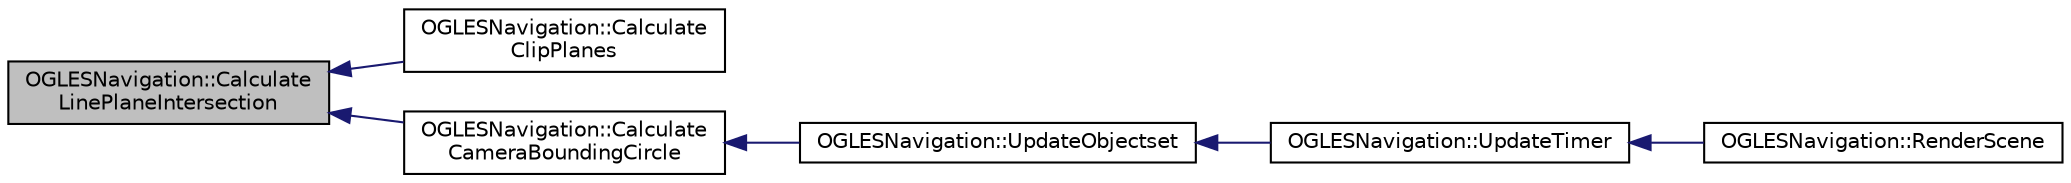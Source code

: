 digraph "OGLESNavigation::CalculateLinePlaneIntersection"
{
  edge [fontname="Helvetica",fontsize="10",labelfontname="Helvetica",labelfontsize="10"];
  node [fontname="Helvetica",fontsize="10",shape=record];
  rankdir="LR";
  Node1 [label="OGLESNavigation::Calculate\lLinePlaneIntersection",height=0.2,width=0.4,color="black", fillcolor="grey75", style="filled", fontcolor="black"];
  Node1 -> Node2 [dir="back",color="midnightblue",fontsize="10",style="solid",fontname="Helvetica"];
  Node2 [label="OGLESNavigation::Calculate\lClipPlanes",height=0.2,width=0.4,color="black", fillcolor="white", style="filled",URL="$class_o_g_l_e_s_navigation.html#a0f2bc69f3215287a65baf082c5a8c2a0"];
  Node1 -> Node3 [dir="back",color="midnightblue",fontsize="10",style="solid",fontname="Helvetica"];
  Node3 [label="OGLESNavigation::Calculate\lCameraBoundingCircle",height=0.2,width=0.4,color="black", fillcolor="white", style="filled",URL="$class_o_g_l_e_s_navigation.html#ae88e63610de8eea60dd865d98be62b89"];
  Node3 -> Node4 [dir="back",color="midnightblue",fontsize="10",style="solid",fontname="Helvetica"];
  Node4 [label="OGLESNavigation::UpdateObjectset",height=0.2,width=0.4,color="black", fillcolor="white", style="filled",URL="$class_o_g_l_e_s_navigation.html#ae02872b1254fea3eef0c89f904e3d602"];
  Node4 -> Node5 [dir="back",color="midnightblue",fontsize="10",style="solid",fontname="Helvetica"];
  Node5 [label="OGLESNavigation::UpdateTimer",height=0.2,width=0.4,color="black", fillcolor="white", style="filled",URL="$class_o_g_l_e_s_navigation.html#a3817dbee47d6cd218598a32094cd7fb6"];
  Node5 -> Node6 [dir="back",color="midnightblue",fontsize="10",style="solid",fontname="Helvetica"];
  Node6 [label="OGLESNavigation::RenderScene",height=0.2,width=0.4,color="black", fillcolor="white", style="filled",URL="$class_o_g_l_e_s_navigation.html#a4d73567a360599959d26bf7ec08ab430"];
}
